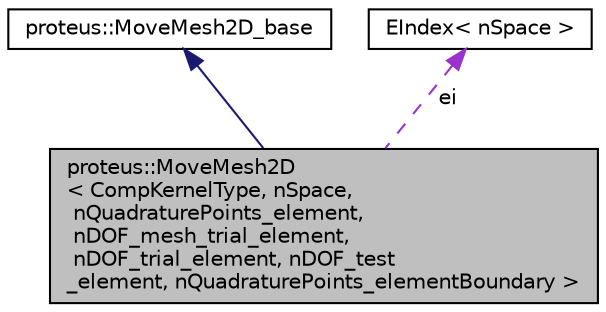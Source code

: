 digraph "proteus::MoveMesh2D&lt; CompKernelType, nSpace, nQuadraturePoints_element, nDOF_mesh_trial_element, nDOF_trial_element, nDOF_test_element, nQuadraturePoints_elementBoundary &gt;"
{
 // LATEX_PDF_SIZE
  edge [fontname="Helvetica",fontsize="10",labelfontname="Helvetica",labelfontsize="10"];
  node [fontname="Helvetica",fontsize="10",shape=record];
  Node1 [label="proteus::MoveMesh2D\l\< CompKernelType, nSpace,\l nQuadraturePoints_element,\l nDOF_mesh_trial_element,\l nDOF_trial_element, nDOF_test\l_element, nQuadraturePoints_elementBoundary \>",height=0.2,width=0.4,color="black", fillcolor="grey75", style="filled", fontcolor="black",tooltip=" "];
  Node2 -> Node1 [dir="back",color="midnightblue",fontsize="10",style="solid",fontname="Helvetica"];
  Node2 [label="proteus::MoveMesh2D_base",height=0.2,width=0.4,color="black", fillcolor="white", style="filled",URL="$classproteus_1_1MoveMesh2D__base.html",tooltip=" "];
  Node3 -> Node1 [dir="back",color="darkorchid3",fontsize="10",style="dashed",label=" ei" ,fontname="Helvetica"];
  Node3 [label="EIndex\< nSpace \>",height=0.2,width=0.4,color="black", fillcolor="white", style="filled",URL="$classEIndex.html",tooltip=" "];
}
